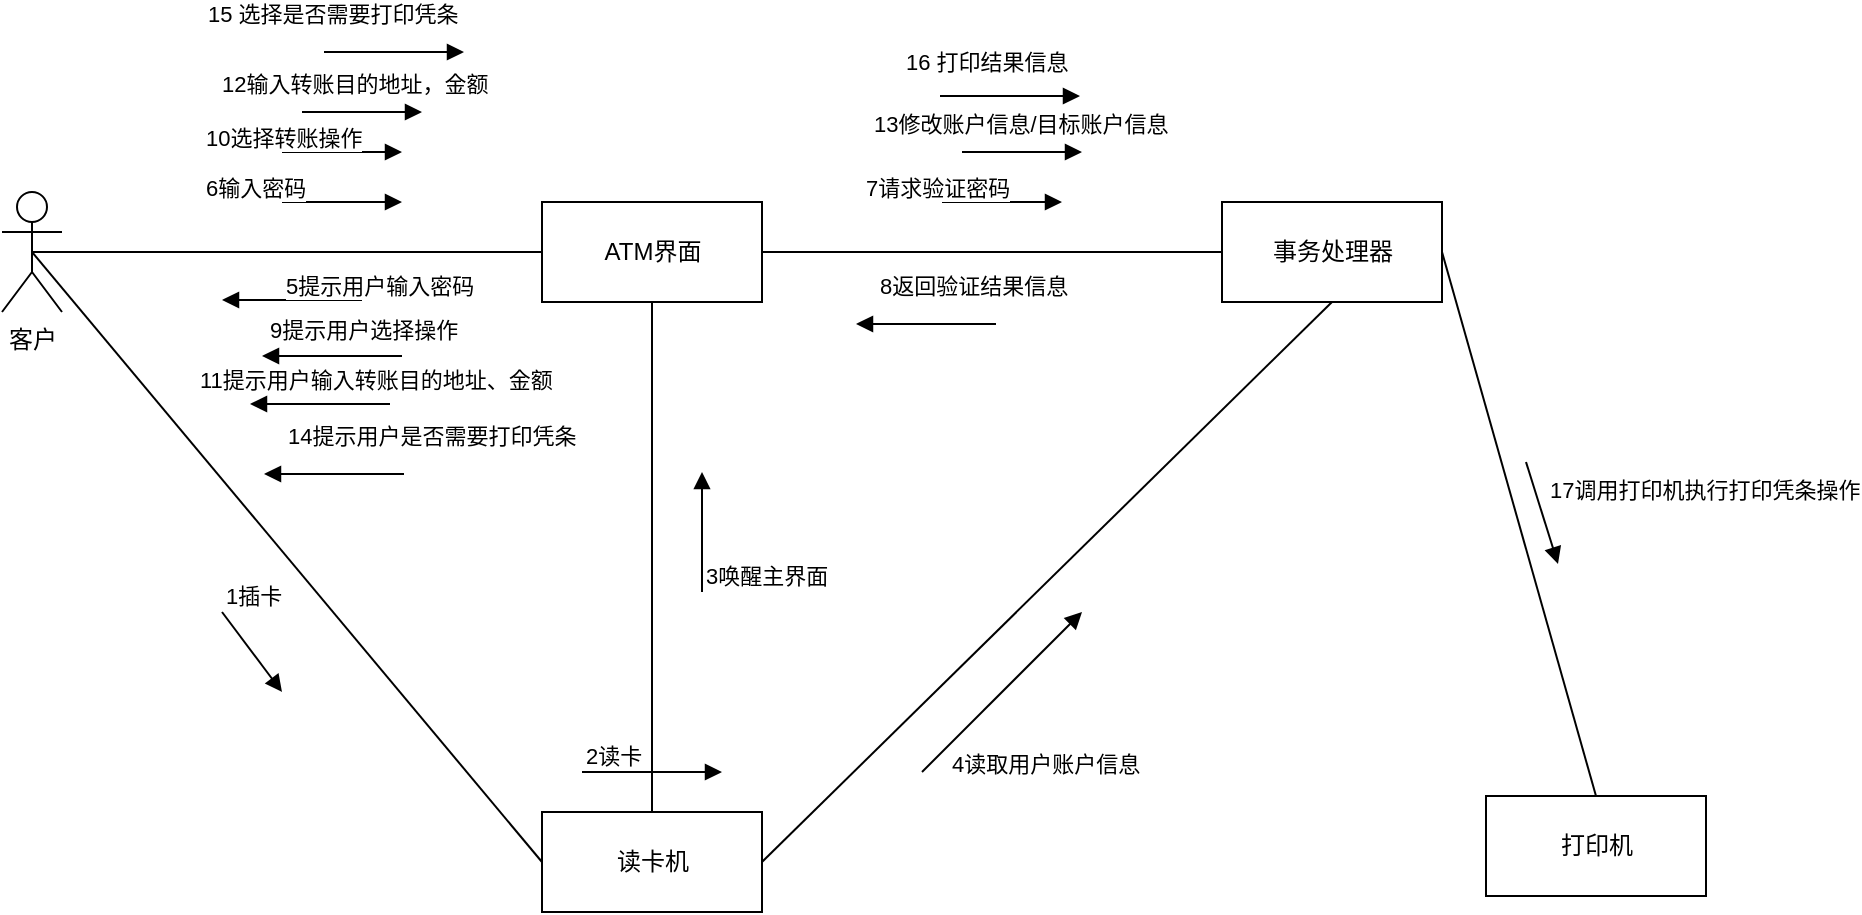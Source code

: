 <mxfile version="17.0.0" type="device"><diagram id="MIDFEm1Nah7zHZRz3Jmn" name="第 1 页"><mxGraphModel dx="1038" dy="523" grid="0" gridSize="10" guides="1" tooltips="1" connect="1" arrows="1" fold="1" page="1" pageScale="1" pageWidth="1169" pageHeight="827" math="0" shadow="0"><root><mxCell id="0"/><mxCell id="1" parent="0"/><mxCell id="c87Zd99VQi9qyugf4F2s-10" style="rounded=0;orthogonalLoop=1;jettySize=auto;html=1;exitX=0.5;exitY=0.5;exitDx=0;exitDy=0;exitPerimeter=0;entryX=0;entryY=0.5;entryDx=0;entryDy=0;endArrow=none;endFill=0;" parent="1" source="c87Zd99VQi9qyugf4F2s-1" target="c87Zd99VQi9qyugf4F2s-7" edge="1"><mxGeometry relative="1" as="geometry"/></mxCell><mxCell id="c87Zd99VQi9qyugf4F2s-11" style="edgeStyle=none;rounded=0;orthogonalLoop=1;jettySize=auto;html=1;exitX=0.5;exitY=0.5;exitDx=0;exitDy=0;exitPerimeter=0;entryX=0;entryY=0.5;entryDx=0;entryDy=0;endArrow=none;endFill=0;" parent="1" source="c87Zd99VQi9qyugf4F2s-1" target="c87Zd99VQi9qyugf4F2s-3" edge="1"><mxGeometry relative="1" as="geometry"/></mxCell><mxCell id="c87Zd99VQi9qyugf4F2s-1" value="客户&lt;br&gt;" style="shape=umlActor;verticalLabelPosition=bottom;verticalAlign=top;html=1;outlineConnect=0;" parent="1" vertex="1"><mxGeometry x="90" y="140" width="30" height="60" as="geometry"/></mxCell><mxCell id="c87Zd99VQi9qyugf4F2s-12" style="edgeStyle=none;rounded=0;orthogonalLoop=1;jettySize=auto;html=1;exitX=0.5;exitY=1;exitDx=0;exitDy=0;entryX=0.5;entryY=0;entryDx=0;entryDy=0;endArrow=none;endFill=0;" parent="1" source="c87Zd99VQi9qyugf4F2s-3" target="c87Zd99VQi9qyugf4F2s-7" edge="1"><mxGeometry relative="1" as="geometry"/></mxCell><mxCell id="c87Zd99VQi9qyugf4F2s-13" style="edgeStyle=none;rounded=0;orthogonalLoop=1;jettySize=auto;html=1;exitX=1;exitY=0.5;exitDx=0;exitDy=0;entryX=0;entryY=0.5;entryDx=0;entryDy=0;endArrow=none;endFill=0;" parent="1" source="c87Zd99VQi9qyugf4F2s-3" target="c87Zd99VQi9qyugf4F2s-5" edge="1"><mxGeometry relative="1" as="geometry"/></mxCell><mxCell id="c87Zd99VQi9qyugf4F2s-3" value="ATM界面" style="html=1;" parent="1" vertex="1"><mxGeometry x="360" y="145" width="110" height="50" as="geometry"/></mxCell><mxCell id="c87Zd99VQi9qyugf4F2s-4" value="打印机" style="html=1;" parent="1" vertex="1"><mxGeometry x="832" y="442" width="110" height="50" as="geometry"/></mxCell><mxCell id="c87Zd99VQi9qyugf4F2s-15" style="edgeStyle=none;rounded=0;orthogonalLoop=1;jettySize=auto;html=1;exitX=1;exitY=0.5;exitDx=0;exitDy=0;entryX=0.5;entryY=0;entryDx=0;entryDy=0;endArrow=none;endFill=0;" parent="1" source="c87Zd99VQi9qyugf4F2s-5" target="c87Zd99VQi9qyugf4F2s-4" edge="1"><mxGeometry relative="1" as="geometry"/></mxCell><mxCell id="c87Zd99VQi9qyugf4F2s-5" value="事务处理器&lt;span style=&quot;color: rgba(0 , 0 , 0 , 0) ; font-family: monospace ; font-size: 0px&quot;&gt;%3CmxGraphModel%3E%3Croot%3E%3CmxCell%20id%3D%220%22%2F%3E%3CmxCell%20id%3D%221%22%20parent%3D%220%22%2F%3E%3CmxCell%20id%3D%222%22%20value%3D%22ATM%E7%95%8C%E9%9D%A2%22%20style%3D%22html%3D1%3B%22%20vertex%3D%221%22%20parent%3D%221%22%3E%3CmxGeometry%20x%3D%22530%22%20y%3D%22340%22%20width%3D%22110%22%20height%3D%2250%22%20as%3D%22geometry%22%2F%3E%3C%2FmxCell%3E%3C%2Froot%3E%3C%2FmxGraphModel%3E&lt;/span&gt;" style="html=1;" parent="1" vertex="1"><mxGeometry x="700" y="145" width="110" height="50" as="geometry"/></mxCell><mxCell id="c87Zd99VQi9qyugf4F2s-14" style="edgeStyle=none;rounded=0;orthogonalLoop=1;jettySize=auto;html=1;exitX=1;exitY=0.5;exitDx=0;exitDy=0;entryX=0.5;entryY=1;entryDx=0;entryDy=0;endArrow=none;endFill=0;" parent="1" source="c87Zd99VQi9qyugf4F2s-7" target="c87Zd99VQi9qyugf4F2s-5" edge="1"><mxGeometry relative="1" as="geometry"/></mxCell><mxCell id="c87Zd99VQi9qyugf4F2s-7" value="读卡机" style="html=1;" parent="1" vertex="1"><mxGeometry x="360" y="450" width="110" height="50" as="geometry"/></mxCell><mxCell id="c87Zd99VQi9qyugf4F2s-16" value="" style="endArrow=block;endFill=1;html=1;align=left;verticalAlign=top;rounded=0;" parent="1" edge="1"><mxGeometry x="-1" relative="1" as="geometry"><mxPoint x="200" y="350" as="sourcePoint"/><mxPoint x="230" y="390" as="targetPoint"/></mxGeometry></mxCell><mxCell id="c87Zd99VQi9qyugf4F2s-17" value="1插卡" style="edgeLabel;resizable=0;html=1;align=left;verticalAlign=bottom;" parent="c87Zd99VQi9qyugf4F2s-16" connectable="0" vertex="1"><mxGeometry x="-1" relative="1" as="geometry"/></mxCell><mxCell id="c87Zd99VQi9qyugf4F2s-20" value="" style="endArrow=block;endFill=1;html=1;align=left;verticalAlign=top;rounded=0;" parent="1" edge="1"><mxGeometry x="-1" relative="1" as="geometry"><mxPoint x="380" y="430" as="sourcePoint"/><mxPoint x="450" y="430" as="targetPoint"/></mxGeometry></mxCell><mxCell id="c87Zd99VQi9qyugf4F2s-21" value="2读卡" style="edgeLabel;resizable=0;html=1;align=left;verticalAlign=bottom;" parent="c87Zd99VQi9qyugf4F2s-20" connectable="0" vertex="1"><mxGeometry x="-1" relative="1" as="geometry"/></mxCell><mxCell id="c87Zd99VQi9qyugf4F2s-22" value="" style="endArrow=block;endFill=1;html=1;align=left;verticalAlign=top;rounded=0;" parent="1" edge="1"><mxGeometry x="-1" relative="1" as="geometry"><mxPoint x="440" y="340" as="sourcePoint"/><mxPoint x="440" y="280" as="targetPoint"/></mxGeometry></mxCell><mxCell id="c87Zd99VQi9qyugf4F2s-23" value="3唤醒主界面" style="edgeLabel;resizable=0;html=1;align=left;verticalAlign=bottom;" parent="c87Zd99VQi9qyugf4F2s-22" connectable="0" vertex="1"><mxGeometry x="-1" relative="1" as="geometry"/></mxCell><mxCell id="c87Zd99VQi9qyugf4F2s-24" value="" style="endArrow=block;endFill=1;html=1;align=left;verticalAlign=top;rounded=0;" parent="1" edge="1"><mxGeometry x="-1" relative="1" as="geometry"><mxPoint x="550" y="430" as="sourcePoint"/><mxPoint x="630" y="350" as="targetPoint"/></mxGeometry></mxCell><mxCell id="c87Zd99VQi9qyugf4F2s-25" value="4读取用户账户信息" style="edgeLabel;resizable=0;html=1;align=left;verticalAlign=bottom;" parent="c87Zd99VQi9qyugf4F2s-24" connectable="0" vertex="1"><mxGeometry x="-1" relative="1" as="geometry"><mxPoint x="13" y="4" as="offset"/></mxGeometry></mxCell><mxCell id="c87Zd99VQi9qyugf4F2s-26" value="" style="endArrow=block;endFill=1;html=1;align=left;verticalAlign=top;rounded=0;" parent="1" edge="1"><mxGeometry x="-1" relative="1" as="geometry"><mxPoint x="270" y="194" as="sourcePoint"/><mxPoint x="200" y="194" as="targetPoint"/></mxGeometry></mxCell><mxCell id="c87Zd99VQi9qyugf4F2s-27" value="5提示用户输入密码" style="edgeLabel;resizable=0;html=1;align=left;verticalAlign=bottom;" parent="c87Zd99VQi9qyugf4F2s-26" connectable="0" vertex="1"><mxGeometry x="-1" relative="1" as="geometry"><mxPoint x="-40" y="1" as="offset"/></mxGeometry></mxCell><mxCell id="c87Zd99VQi9qyugf4F2s-29" value="" style="endArrow=block;endFill=1;html=1;align=left;verticalAlign=top;rounded=0;" parent="1" edge="1"><mxGeometry x="-1" relative="1" as="geometry"><mxPoint x="230" y="145" as="sourcePoint"/><mxPoint x="290" y="145" as="targetPoint"/></mxGeometry></mxCell><mxCell id="c87Zd99VQi9qyugf4F2s-30" value="6输入密码" style="edgeLabel;resizable=0;html=1;align=left;verticalAlign=bottom;" parent="c87Zd99VQi9qyugf4F2s-29" connectable="0" vertex="1"><mxGeometry x="-1" relative="1" as="geometry"><mxPoint x="-40" y="1" as="offset"/></mxGeometry></mxCell><mxCell id="c87Zd99VQi9qyugf4F2s-31" value="" style="endArrow=block;endFill=1;html=1;align=left;verticalAlign=top;rounded=0;" parent="1" edge="1"><mxGeometry x="-1" relative="1" as="geometry"><mxPoint x="560" y="145" as="sourcePoint"/><mxPoint x="620" y="145" as="targetPoint"/></mxGeometry></mxCell><mxCell id="c87Zd99VQi9qyugf4F2s-32" value="7请求验证密码" style="edgeLabel;resizable=0;html=1;align=left;verticalAlign=bottom;" parent="c87Zd99VQi9qyugf4F2s-31" connectable="0" vertex="1"><mxGeometry x="-1" relative="1" as="geometry"><mxPoint x="-40" y="1" as="offset"/></mxGeometry></mxCell><mxCell id="c87Zd99VQi9qyugf4F2s-33" value="" style="endArrow=block;endFill=1;html=1;align=left;verticalAlign=top;rounded=0;" parent="1" edge="1"><mxGeometry x="-1" relative="1" as="geometry"><mxPoint x="587" y="206" as="sourcePoint"/><mxPoint x="517" y="206" as="targetPoint"/></mxGeometry></mxCell><mxCell id="c87Zd99VQi9qyugf4F2s-34" value="8返回验证结果信息" style="edgeLabel;resizable=0;html=1;align=left;verticalAlign=bottom;" parent="c87Zd99VQi9qyugf4F2s-33" connectable="0" vertex="1"><mxGeometry x="-1" relative="1" as="geometry"><mxPoint x="-60" y="-11" as="offset"/></mxGeometry></mxCell><mxCell id="c87Zd99VQi9qyugf4F2s-35" value="" style="endArrow=block;endFill=1;html=1;align=left;verticalAlign=top;rounded=0;" parent="1" edge="1"><mxGeometry x="-1" relative="1" as="geometry"><mxPoint x="290" y="222" as="sourcePoint"/><mxPoint x="220" y="222" as="targetPoint"/></mxGeometry></mxCell><mxCell id="c87Zd99VQi9qyugf4F2s-36" value="9提示用户选择操作" style="edgeLabel;resizable=0;html=1;align=left;verticalAlign=bottom;" parent="c87Zd99VQi9qyugf4F2s-35" connectable="0" vertex="1"><mxGeometry x="-1" relative="1" as="geometry"><mxPoint x="-68" y="-5" as="offset"/></mxGeometry></mxCell><mxCell id="c87Zd99VQi9qyugf4F2s-37" value="" style="endArrow=block;endFill=1;html=1;align=left;verticalAlign=top;rounded=0;" parent="1" edge="1"><mxGeometry x="-1" relative="1" as="geometry"><mxPoint x="230" y="120" as="sourcePoint"/><mxPoint x="290" y="120" as="targetPoint"/></mxGeometry></mxCell><mxCell id="c87Zd99VQi9qyugf4F2s-38" value="10选择转账操作" style="edgeLabel;resizable=0;html=1;align=left;verticalAlign=bottom;" parent="c87Zd99VQi9qyugf4F2s-37" connectable="0" vertex="1"><mxGeometry x="-1" relative="1" as="geometry"><mxPoint x="-40" y="1" as="offset"/></mxGeometry></mxCell><mxCell id="c87Zd99VQi9qyugf4F2s-39" value="" style="endArrow=block;endFill=1;html=1;align=left;verticalAlign=top;rounded=0;" parent="1" edge="1"><mxGeometry x="-1" relative="1" as="geometry"><mxPoint x="284" y="246" as="sourcePoint"/><mxPoint x="214" y="246" as="targetPoint"/></mxGeometry></mxCell><mxCell id="c87Zd99VQi9qyugf4F2s-40" value="11提示用户输入转账目的地址、金额" style="edgeLabel;resizable=0;html=1;align=left;verticalAlign=bottom;" parent="c87Zd99VQi9qyugf4F2s-39" connectable="0" vertex="1"><mxGeometry x="-1" relative="1" as="geometry"><mxPoint x="-97" y="-4" as="offset"/></mxGeometry></mxCell><mxCell id="c87Zd99VQi9qyugf4F2s-41" value="" style="endArrow=block;endFill=1;html=1;align=left;verticalAlign=top;rounded=0;" parent="1" edge="1"><mxGeometry x="-1" relative="1" as="geometry"><mxPoint x="240" y="100" as="sourcePoint"/><mxPoint x="300" y="100" as="targetPoint"/></mxGeometry></mxCell><mxCell id="c87Zd99VQi9qyugf4F2s-42" value="12输入转账目的地址，金额" style="edgeLabel;resizable=0;html=1;align=left;verticalAlign=bottom;" parent="c87Zd99VQi9qyugf4F2s-41" connectable="0" vertex="1"><mxGeometry x="-1" relative="1" as="geometry"><mxPoint x="-42" y="-6" as="offset"/></mxGeometry></mxCell><mxCell id="c87Zd99VQi9qyugf4F2s-43" value="" style="endArrow=block;endFill=1;html=1;align=left;verticalAlign=top;rounded=0;" parent="1" edge="1"><mxGeometry x="-1" relative="1" as="geometry"><mxPoint x="570" y="120" as="sourcePoint"/><mxPoint x="630" y="120" as="targetPoint"/></mxGeometry></mxCell><mxCell id="c87Zd99VQi9qyugf4F2s-44" value="13修改账户信息/目标账户信息" style="edgeLabel;resizable=0;html=1;align=left;verticalAlign=bottom;" parent="c87Zd99VQi9qyugf4F2s-43" connectable="0" vertex="1"><mxGeometry x="-1" relative="1" as="geometry"><mxPoint x="-46" y="-6" as="offset"/></mxGeometry></mxCell><mxCell id="c87Zd99VQi9qyugf4F2s-45" value="" style="endArrow=block;endFill=1;html=1;align=left;verticalAlign=top;rounded=0;" parent="1" edge="1"><mxGeometry x="-1" relative="1" as="geometry"><mxPoint x="852" y="275" as="sourcePoint"/><mxPoint x="868" y="326" as="targetPoint"/></mxGeometry></mxCell><mxCell id="c87Zd99VQi9qyugf4F2s-46" value="17调用打印机执行打印凭条操作" style="edgeLabel;resizable=0;html=1;align=left;verticalAlign=bottom;" parent="c87Zd99VQi9qyugf4F2s-45" connectable="0" vertex="1"><mxGeometry x="-1" relative="1" as="geometry"><mxPoint x="10" y="22" as="offset"/></mxGeometry></mxCell><mxCell id="8OPxo7OP8xWr7p48O5Yz-6" value="" style="endArrow=block;endFill=1;html=1;align=left;verticalAlign=top;rounded=0;" parent="1" edge="1"><mxGeometry x="-1" relative="1" as="geometry"><mxPoint x="291" y="281" as="sourcePoint"/><mxPoint x="221" y="281" as="targetPoint"/></mxGeometry></mxCell><mxCell id="8OPxo7OP8xWr7p48O5Yz-7" value="14提示用户是否需要打印凭条" style="edgeLabel;resizable=0;html=1;align=left;verticalAlign=bottom;" parent="8OPxo7OP8xWr7p48O5Yz-6" connectable="0" vertex="1"><mxGeometry x="-1" relative="1" as="geometry"><mxPoint x="-60" y="-11" as="offset"/></mxGeometry></mxCell><mxCell id="8OPxo7OP8xWr7p48O5Yz-8" value="" style="endArrow=block;endFill=1;html=1;align=left;verticalAlign=top;rounded=0;" parent="1" edge="1"><mxGeometry x="-1" relative="1" as="geometry"><mxPoint x="251" y="70" as="sourcePoint"/><mxPoint x="321" y="70" as="targetPoint"/></mxGeometry></mxCell><mxCell id="8OPxo7OP8xWr7p48O5Yz-9" value="15 选择是否需要打印凭条" style="edgeLabel;resizable=0;html=1;align=left;verticalAlign=bottom;" parent="8OPxo7OP8xWr7p48O5Yz-8" connectable="0" vertex="1"><mxGeometry x="-1" relative="1" as="geometry"><mxPoint x="-60" y="-11" as="offset"/></mxGeometry></mxCell><mxCell id="8OPxo7OP8xWr7p48O5Yz-11" value="" style="endArrow=block;endFill=1;html=1;align=left;verticalAlign=top;rounded=0;" parent="1" edge="1"><mxGeometry x="-1" relative="1" as="geometry"><mxPoint x="559" y="92" as="sourcePoint"/><mxPoint x="629" y="92" as="targetPoint"/></mxGeometry></mxCell><mxCell id="8OPxo7OP8xWr7p48O5Yz-12" value="16 打印结果信息" style="edgeLabel;resizable=0;html=1;align=left;verticalAlign=bottom;" parent="8OPxo7OP8xWr7p48O5Yz-11" connectable="0" vertex="1"><mxGeometry x="-1" relative="1" as="geometry"><mxPoint x="-19" y="-9" as="offset"/></mxGeometry></mxCell></root></mxGraphModel></diagram></mxfile>